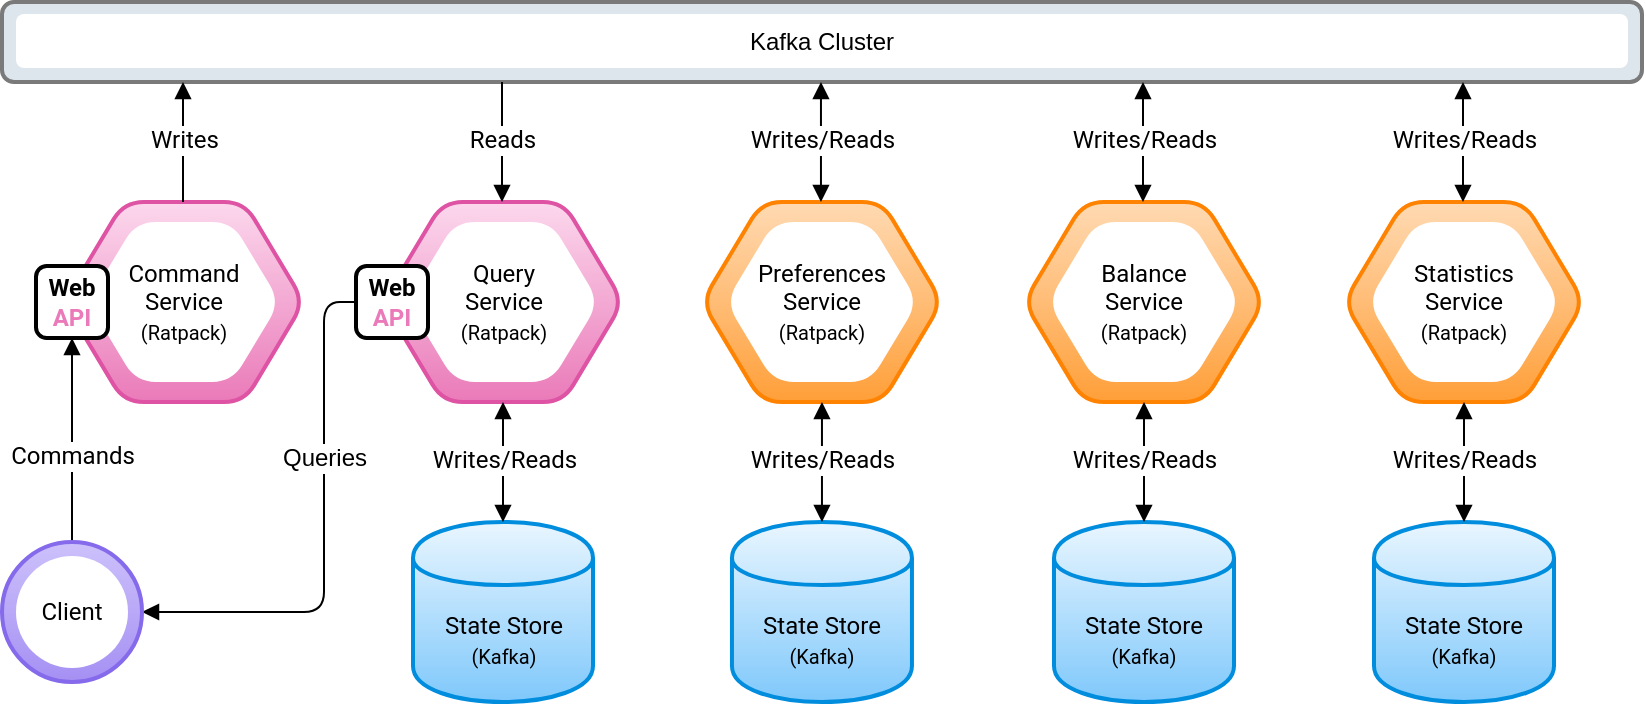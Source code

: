 <mxfile version="12.6.5" type="device"><diagram id="gumVjUJAdA8jJtAWi2tG" name="Page-1"><mxGraphModel dx="946" dy="680" grid="1" gridSize="10" guides="1" tooltips="1" connect="1" arrows="1" fold="1" page="1" pageScale="1.1" pageWidth="827" pageHeight="1169" math="0" shadow="0" extFonts="Roboto^https://fonts.googleapis.com/css?family=Roboto"><root><mxCell id="0"/><mxCell id="1" parent="0"/><mxCell id="iTnnz1jXLDBbId_D0GkB-94" value="" style="shape=hexagon;perimeter=hexagonPerimeter2;whiteSpace=wrap;html=1;strokeWidth=2;fillColor=#FFDAB3;gradientColor=#FF9F39;rounded=1;comic=0;strokeColor=#ff8300;" vertex="1" parent="1"><mxGeometry x="379.98" y="140" width="120" height="100" as="geometry"/></mxCell><mxCell id="iTnnz1jXLDBbId_D0GkB-95" value="Preferences&lt;br&gt;Service&lt;br&gt;&lt;font style=&quot;font-size: 10px&quot;&gt;(Ratpack)&lt;/font&gt;" style="shape=hexagon;perimeter=hexagonPerimeter2;whiteSpace=wrap;html=1;strokeWidth=1;fillColor=#FFFFFF;gradientColor=#FFFFFF;dashed=1;fontFamily=Roboto;FType=g;rounded=1;comic=0;strokeColor=none;" vertex="1" parent="1"><mxGeometry x="391.98" y="150" width="96" height="80" as="geometry"/></mxCell><mxCell id="iTnnz1jXLDBbId_D0GkB-96" value="&lt;font face=&quot;Roboto&quot;&gt;State Store&lt;br&gt;&lt;font style=&quot;font-size: 10px&quot;&gt;(Kafka)&lt;/font&gt;&lt;/font&gt;" style="shape=cylinder;whiteSpace=wrap;html=1;boundedLbl=1;backgroundOutline=1;strokeWidth=2;fillColor=#E9F6FF;gradientColor=#7FC8FB;shadow=0;strokeColor=#008dde;" vertex="1" parent="1"><mxGeometry x="394.98" y="300" width="90" height="90" as="geometry"/></mxCell><mxCell id="iTnnz1jXLDBbId_D0GkB-97" value="" style="endArrow=block;startArrow=block;html=1;entryX=0.5;entryY=1;entryDx=0;entryDy=0;exitX=0.5;exitY=0;exitDx=0;exitDy=0;startFill=1;endFill=1;" edge="1" parent="1" source="iTnnz1jXLDBbId_D0GkB-96" target="iTnnz1jXLDBbId_D0GkB-94"><mxGeometry width="50" height="50" relative="1" as="geometry"><mxPoint x="509.98" y="320" as="sourcePoint"/><mxPoint x="559.98" y="270" as="targetPoint"/></mxGeometry></mxCell><mxCell id="iTnnz1jXLDBbId_D0GkB-98" value="&lt;font face=&quot;Roboto&quot; style=&quot;font-size: 12px&quot;&gt;Writes/Reads&lt;/font&gt;" style="text;html=1;align=center;verticalAlign=middle;resizable=0;points=[];labelBackgroundColor=#ffffff;spacing=2;spacingTop=-5;" vertex="1" connectable="0" parent="iTnnz1jXLDBbId_D0GkB-97"><mxGeometry x="-0.05" y="-1" relative="1" as="geometry"><mxPoint x="-1" as="offset"/></mxGeometry></mxCell><mxCell id="iTnnz1jXLDBbId_D0GkB-99" value="" style="rounded=1;whiteSpace=wrap;html=1;strokeWidth=2;fillColor=#DEE6ED;gradientColor=none;strokeColor=#7A7A7A;" vertex="1" parent="1"><mxGeometry x="30" y="40" width="820" height="40" as="geometry"/></mxCell><mxCell id="iTnnz1jXLDBbId_D0GkB-100" value="Kafka Cluster" style="rounded=1;whiteSpace=wrap;html=1;strokeWidth=1;fillColor=#FFFFFF;gradientColor=none;dashed=1;perimeterSpacing=0;strokeColor=none;" vertex="1" parent="1"><mxGeometry x="37" y="46" width="806" height="27" as="geometry"/></mxCell><mxCell id="iTnnz1jXLDBbId_D0GkB-101" style="edgeStyle=orthogonalEdgeStyle;rounded=0;orthogonalLoop=1;jettySize=auto;html=1;exitX=0.5;exitY=1;exitDx=0;exitDy=0;startArrow=block;startFill=1;endArrow=block;endFill=1;" edge="1" parent="1" source="iTnnz1jXLDBbId_D0GkB-96" target="iTnnz1jXLDBbId_D0GkB-96"><mxGeometry relative="1" as="geometry"/></mxCell><mxCell id="iTnnz1jXLDBbId_D0GkB-102" value="" style="endArrow=block;startArrow=block;html=1;entryX=0.5;entryY=1;entryDx=0;entryDy=0;exitX=0.5;exitY=0;exitDx=0;exitDy=0;startFill=1;endFill=1;" edge="1" parent="1"><mxGeometry width="50" height="50" relative="1" as="geometry"><mxPoint x="439.48" y="140" as="sourcePoint"/><mxPoint x="439.48" y="80" as="targetPoint"/></mxGeometry></mxCell><mxCell id="iTnnz1jXLDBbId_D0GkB-103" value="&lt;font face=&quot;Roboto&quot; style=&quot;font-size: 12px&quot;&gt;Writes/Reads&lt;/font&gt;" style="text;html=1;align=center;verticalAlign=middle;resizable=0;points=[];labelBackgroundColor=#ffffff;spacing=2;spacingTop=-5;" vertex="1" connectable="0" parent="iTnnz1jXLDBbId_D0GkB-102"><mxGeometry x="-0.05" y="-1" relative="1" as="geometry"><mxPoint x="-1" as="offset"/></mxGeometry></mxCell><mxCell id="iTnnz1jXLDBbId_D0GkB-104" value="" style="shape=hexagon;perimeter=hexagonPerimeter2;whiteSpace=wrap;html=1;strokeWidth=2;fillColor=#FFDAB3;gradientColor=#FF9F39;rounded=1;comic=0;strokeColor=#ff8300;" vertex="1" parent="1"><mxGeometry x="541" y="140" width="120" height="100" as="geometry"/></mxCell><mxCell id="iTnnz1jXLDBbId_D0GkB-105" value="Balance&lt;br&gt;Service&lt;br&gt;&lt;font style=&quot;font-size: 10px&quot;&gt;(Ratpack)&lt;/font&gt;" style="shape=hexagon;perimeter=hexagonPerimeter2;whiteSpace=wrap;html=1;strokeWidth=1;fillColor=#FFFFFF;gradientColor=#FFFFFF;dashed=1;fontFamily=Roboto;FType=g;rounded=1;comic=0;strokeColor=none;" vertex="1" parent="1"><mxGeometry x="553" y="150" width="96" height="80" as="geometry"/></mxCell><mxCell id="iTnnz1jXLDBbId_D0GkB-106" value="&lt;font face=&quot;Roboto&quot;&gt;State Store&lt;br&gt;&lt;font style=&quot;font-size: 10px&quot;&gt;(Kafka)&lt;/font&gt;&lt;/font&gt;" style="shape=cylinder;whiteSpace=wrap;html=1;boundedLbl=1;backgroundOutline=1;strokeWidth=2;fillColor=#E9F6FF;gradientColor=#7FC8FB;shadow=0;strokeColor=#008dde;" vertex="1" parent="1"><mxGeometry x="556" y="300" width="90" height="90" as="geometry"/></mxCell><mxCell id="iTnnz1jXLDBbId_D0GkB-107" value="" style="endArrow=block;startArrow=block;html=1;entryX=0.5;entryY=1;entryDx=0;entryDy=0;exitX=0.5;exitY=0;exitDx=0;exitDy=0;startFill=1;endFill=1;" edge="1" parent="1" source="iTnnz1jXLDBbId_D0GkB-106" target="iTnnz1jXLDBbId_D0GkB-104"><mxGeometry width="50" height="50" relative="1" as="geometry"><mxPoint x="671" y="320" as="sourcePoint"/><mxPoint x="721" y="270" as="targetPoint"/></mxGeometry></mxCell><mxCell id="iTnnz1jXLDBbId_D0GkB-108" value="&lt;font face=&quot;Roboto&quot; style=&quot;font-size: 12px&quot;&gt;Writes/Reads&lt;/font&gt;" style="text;html=1;align=center;verticalAlign=middle;resizable=0;points=[];labelBackgroundColor=#ffffff;spacing=2;spacingTop=-5;" vertex="1" connectable="0" parent="iTnnz1jXLDBbId_D0GkB-107"><mxGeometry x="-0.05" y="-1" relative="1" as="geometry"><mxPoint x="-1" as="offset"/></mxGeometry></mxCell><mxCell id="iTnnz1jXLDBbId_D0GkB-109" style="edgeStyle=orthogonalEdgeStyle;rounded=0;orthogonalLoop=1;jettySize=auto;html=1;exitX=0.5;exitY=1;exitDx=0;exitDy=0;startArrow=block;startFill=1;endArrow=block;endFill=1;" edge="1" parent="1" source="iTnnz1jXLDBbId_D0GkB-106" target="iTnnz1jXLDBbId_D0GkB-106"><mxGeometry relative="1" as="geometry"/></mxCell><mxCell id="iTnnz1jXLDBbId_D0GkB-110" value="" style="endArrow=block;startArrow=block;html=1;entryX=0.5;entryY=1;entryDx=0;entryDy=0;exitX=0.5;exitY=0;exitDx=0;exitDy=0;startFill=1;endFill=1;" edge="1" parent="1"><mxGeometry width="50" height="50" relative="1" as="geometry"><mxPoint x="600.5" y="140" as="sourcePoint"/><mxPoint x="600.5" y="80" as="targetPoint"/></mxGeometry></mxCell><mxCell id="iTnnz1jXLDBbId_D0GkB-111" value="&lt;font face=&quot;Roboto&quot; style=&quot;font-size: 12px&quot;&gt;Writes/Reads&lt;/font&gt;" style="text;html=1;align=center;verticalAlign=middle;resizable=0;points=[];labelBackgroundColor=#ffffff;spacing=2;spacingTop=-5;" vertex="1" connectable="0" parent="iTnnz1jXLDBbId_D0GkB-110"><mxGeometry x="-0.05" y="-1" relative="1" as="geometry"><mxPoint x="-1" as="offset"/></mxGeometry></mxCell><mxCell id="iTnnz1jXLDBbId_D0GkB-112" value="" style="shape=hexagon;perimeter=hexagonPerimeter2;whiteSpace=wrap;html=1;strokeWidth=2;fillColor=#FFDAB3;gradientColor=#FF9F39;rounded=1;comic=0;strokeColor=#ff8300;" vertex="1" parent="1"><mxGeometry x="701" y="140" width="120" height="100" as="geometry"/></mxCell><mxCell id="iTnnz1jXLDBbId_D0GkB-113" value="Statistics&lt;br&gt;Service&lt;br&gt;&lt;font style=&quot;font-size: 10px&quot;&gt;(Ratpack)&lt;/font&gt;" style="shape=hexagon;perimeter=hexagonPerimeter2;whiteSpace=wrap;html=1;strokeWidth=1;fillColor=#FFFFFF;gradientColor=#FFFFFF;dashed=1;fontFamily=Roboto;FType=g;rounded=1;comic=0;strokeColor=none;" vertex="1" parent="1"><mxGeometry x="713" y="150" width="96" height="80" as="geometry"/></mxCell><mxCell id="iTnnz1jXLDBbId_D0GkB-114" value="&lt;font face=&quot;Roboto&quot;&gt;State Store&lt;br&gt;&lt;font style=&quot;font-size: 10px&quot;&gt;(Kafka)&lt;/font&gt;&lt;/font&gt;" style="shape=cylinder;whiteSpace=wrap;html=1;boundedLbl=1;backgroundOutline=1;strokeWidth=2;fillColor=#E9F6FF;gradientColor=#7FC8FB;shadow=0;strokeColor=#008dde;" vertex="1" parent="1"><mxGeometry x="716" y="300" width="90" height="90" as="geometry"/></mxCell><mxCell id="iTnnz1jXLDBbId_D0GkB-115" value="" style="endArrow=block;startArrow=block;html=1;entryX=0.5;entryY=1;entryDx=0;entryDy=0;exitX=0.5;exitY=0;exitDx=0;exitDy=0;startFill=1;endFill=1;" edge="1" parent="1" source="iTnnz1jXLDBbId_D0GkB-114" target="iTnnz1jXLDBbId_D0GkB-112"><mxGeometry width="50" height="50" relative="1" as="geometry"><mxPoint x="831" y="320" as="sourcePoint"/><mxPoint x="881" y="270" as="targetPoint"/></mxGeometry></mxCell><mxCell id="iTnnz1jXLDBbId_D0GkB-116" value="&lt;font face=&quot;Roboto&quot; style=&quot;font-size: 12px&quot;&gt;Writes/Reads&lt;/font&gt;" style="text;html=1;align=center;verticalAlign=middle;resizable=0;points=[];labelBackgroundColor=#ffffff;spacing=2;spacingTop=-5;" vertex="1" connectable="0" parent="iTnnz1jXLDBbId_D0GkB-115"><mxGeometry x="-0.05" y="-1" relative="1" as="geometry"><mxPoint x="-1" as="offset"/></mxGeometry></mxCell><mxCell id="iTnnz1jXLDBbId_D0GkB-117" style="edgeStyle=orthogonalEdgeStyle;rounded=0;orthogonalLoop=1;jettySize=auto;html=1;exitX=0.5;exitY=1;exitDx=0;exitDy=0;startArrow=block;startFill=1;endArrow=block;endFill=1;" edge="1" parent="1" source="iTnnz1jXLDBbId_D0GkB-114" target="iTnnz1jXLDBbId_D0GkB-114"><mxGeometry relative="1" as="geometry"/></mxCell><mxCell id="iTnnz1jXLDBbId_D0GkB-118" value="" style="endArrow=block;startArrow=block;html=1;entryX=0.5;entryY=1;entryDx=0;entryDy=0;exitX=0.5;exitY=0;exitDx=0;exitDy=0;startFill=1;endFill=1;" edge="1" parent="1"><mxGeometry width="50" height="50" relative="1" as="geometry"><mxPoint x="760.5" y="140" as="sourcePoint"/><mxPoint x="760.5" y="80" as="targetPoint"/></mxGeometry></mxCell><mxCell id="iTnnz1jXLDBbId_D0GkB-119" value="&lt;font face=&quot;Roboto&quot; style=&quot;font-size: 12px&quot;&gt;Writes/Reads&lt;/font&gt;" style="text;html=1;align=center;verticalAlign=middle;resizable=0;points=[];labelBackgroundColor=#ffffff;spacing=2;spacingTop=-5;" vertex="1" connectable="0" parent="iTnnz1jXLDBbId_D0GkB-118"><mxGeometry x="-0.05" y="-1" relative="1" as="geometry"><mxPoint x="-1" as="offset"/></mxGeometry></mxCell><mxCell id="iTnnz1jXLDBbId_D0GkB-120" value="" style="shape=hexagon;perimeter=hexagonPerimeter2;whiteSpace=wrap;html=1;strokeWidth=2;fillColor=#FCD8ED;gradientColor=#EA7AB9;rounded=1;comic=0;strokeColor=#de53a3;" vertex="1" parent="1"><mxGeometry x="220.5" y="140" width="120" height="100" as="geometry"/></mxCell><mxCell id="iTnnz1jXLDBbId_D0GkB-121" value="Query&lt;br&gt;Service&lt;br&gt;&lt;font style=&quot;font-size: 10px&quot;&gt;(Ratpack)&lt;/font&gt;" style="shape=hexagon;perimeter=hexagonPerimeter2;whiteSpace=wrap;html=1;strokeWidth=1;fillColor=#FFFFFF;gradientColor=#FFFFFF;dashed=1;fontFamily=Roboto;FType=g;rounded=1;comic=0;strokeColor=none;" vertex="1" parent="1"><mxGeometry x="232.5" y="150" width="96" height="80" as="geometry"/></mxCell><mxCell id="iTnnz1jXLDBbId_D0GkB-122" value="&lt;font face=&quot;Roboto&quot;&gt;State Store&lt;br&gt;&lt;font style=&quot;font-size: 10px&quot;&gt;(Kafka)&lt;/font&gt;&lt;/font&gt;" style="shape=cylinder;whiteSpace=wrap;html=1;boundedLbl=1;backgroundOutline=1;strokeWidth=2;fillColor=#E9F6FF;gradientColor=#7FC8FB;shadow=0;strokeColor=#008dde;" vertex="1" parent="1"><mxGeometry x="235.5" y="300" width="90" height="90" as="geometry"/></mxCell><mxCell id="iTnnz1jXLDBbId_D0GkB-123" value="" style="endArrow=block;startArrow=block;html=1;entryX=0.5;entryY=1;entryDx=0;entryDy=0;exitX=0.5;exitY=0;exitDx=0;exitDy=0;startFill=1;endFill=1;" edge="1" parent="1" source="iTnnz1jXLDBbId_D0GkB-122" target="iTnnz1jXLDBbId_D0GkB-120"><mxGeometry width="50" height="50" relative="1" as="geometry"><mxPoint x="350.5" y="320" as="sourcePoint"/><mxPoint x="400.5" y="270" as="targetPoint"/></mxGeometry></mxCell><mxCell id="iTnnz1jXLDBbId_D0GkB-124" value="&lt;font face=&quot;Roboto&quot; style=&quot;font-size: 12px&quot;&gt;Writes/Reads&lt;/font&gt;" style="text;html=1;align=center;verticalAlign=middle;resizable=0;points=[];labelBackgroundColor=#ffffff;spacing=2;spacingTop=-5;" vertex="1" connectable="0" parent="iTnnz1jXLDBbId_D0GkB-123"><mxGeometry x="-0.05" y="-1" relative="1" as="geometry"><mxPoint x="-1" as="offset"/></mxGeometry></mxCell><mxCell id="iTnnz1jXLDBbId_D0GkB-125" style="edgeStyle=orthogonalEdgeStyle;rounded=0;orthogonalLoop=1;jettySize=auto;html=1;exitX=0.5;exitY=1;exitDx=0;exitDy=0;startArrow=block;startFill=1;endArrow=block;endFill=1;" edge="1" parent="1" source="iTnnz1jXLDBbId_D0GkB-122" target="iTnnz1jXLDBbId_D0GkB-122"><mxGeometry relative="1" as="geometry"/></mxCell><mxCell id="iTnnz1jXLDBbId_D0GkB-126" value="" style="endArrow=none;startArrow=block;html=1;entryX=0.5;entryY=1;entryDx=0;entryDy=0;exitX=0.5;exitY=0;exitDx=0;exitDy=0;startFill=1;endFill=0;" edge="1" parent="1"><mxGeometry width="50" height="50" relative="1" as="geometry"><mxPoint x="280" y="140" as="sourcePoint"/><mxPoint x="280" y="80" as="targetPoint"/></mxGeometry></mxCell><mxCell id="iTnnz1jXLDBbId_D0GkB-127" value="&lt;font face=&quot;Roboto&quot; style=&quot;font-size: 12px&quot;&gt;Reads&lt;/font&gt;" style="text;html=1;align=center;verticalAlign=middle;resizable=0;points=[];labelBackgroundColor=#ffffff;spacing=2;spacingTop=-5;" vertex="1" connectable="0" parent="iTnnz1jXLDBbId_D0GkB-126"><mxGeometry x="-0.05" y="-1" relative="1" as="geometry"><mxPoint x="-1" as="offset"/></mxGeometry></mxCell><mxCell id="iTnnz1jXLDBbId_D0GkB-128" value="" style="shape=hexagon;perimeter=hexagonPerimeter2;whiteSpace=wrap;html=1;strokeWidth=2;fillColor=#FCD8ED;gradientColor=#EA7AB9;rounded=1;comic=0;strokeColor=#de53a3;" vertex="1" parent="1"><mxGeometry x="61.0" y="140" width="120" height="100" as="geometry"/></mxCell><mxCell id="iTnnz1jXLDBbId_D0GkB-129" value="Command&lt;br&gt;Service&lt;br&gt;&lt;font style=&quot;font-size: 10px&quot;&gt;(Ratpack)&lt;/font&gt;" style="shape=hexagon;perimeter=hexagonPerimeter2;whiteSpace=wrap;html=1;strokeWidth=1;fillColor=#FFFFFF;gradientColor=#FFFFFF;dashed=1;fontFamily=Roboto;FType=g;rounded=1;comic=0;strokeColor=none;" vertex="1" parent="1"><mxGeometry x="73.0" y="150" width="96" height="80" as="geometry"/></mxCell><mxCell id="iTnnz1jXLDBbId_D0GkB-130" value="" style="endArrow=block;startArrow=none;html=1;entryX=0.5;entryY=1;entryDx=0;entryDy=0;exitX=0.5;exitY=0;exitDx=0;exitDy=0;startFill=0;endFill=1;" edge="1" parent="1"><mxGeometry width="50" height="50" relative="1" as="geometry"><mxPoint x="120.5" y="140" as="sourcePoint"/><mxPoint x="120.5" y="80" as="targetPoint"/></mxGeometry></mxCell><mxCell id="iTnnz1jXLDBbId_D0GkB-131" value="&lt;font face=&quot;Roboto&quot; style=&quot;font-size: 12px&quot;&gt;Writes&lt;/font&gt;" style="text;html=1;align=center;verticalAlign=middle;resizable=0;points=[];labelBackgroundColor=#ffffff;spacing=2;spacingTop=-5;" vertex="1" connectable="0" parent="iTnnz1jXLDBbId_D0GkB-130"><mxGeometry x="-0.05" y="-1" relative="1" as="geometry"><mxPoint x="-1" as="offset"/></mxGeometry></mxCell><mxCell id="iTnnz1jXLDBbId_D0GkB-132" value="&lt;font face=&quot;Roboto&quot;&gt;&lt;b&gt;Web&lt;/b&gt;&lt;br&gt;&lt;font color=&quot;#ea7ab9&quot;&gt;&lt;b&gt;API&lt;/b&gt;&lt;/font&gt;&lt;/font&gt;" style="rounded=1;whiteSpace=wrap;html=1;shadow=0;comic=0;strokeWidth=2;fillColor=#FFF;gradientColor=none;" vertex="1" parent="1"><mxGeometry x="47" y="172" width="36" height="36" as="geometry"/></mxCell><mxCell id="iTnnz1jXLDBbId_D0GkB-133" value="&lt;font face=&quot;Roboto&quot;&gt;&lt;b&gt;Web&lt;/b&gt;&lt;br&gt;&lt;font color=&quot;#ea7ab9&quot;&gt;&lt;b&gt;API&lt;/b&gt;&lt;/font&gt;&lt;/font&gt;" style="rounded=1;whiteSpace=wrap;html=1;shadow=0;comic=0;strokeWidth=2;fillColor=#FFF;gradientColor=none;" vertex="1" parent="1"><mxGeometry x="207" y="172" width="36" height="36" as="geometry"/></mxCell><mxCell id="iTnnz1jXLDBbId_D0GkB-134" value="" style="endArrow=block;html=1;exitX=0.5;exitY=0;exitDx=0;exitDy=0;entryX=0.5;entryY=1;entryDx=0;entryDy=0;endFill=1;" edge="1" parent="1" source="iTnnz1jXLDBbId_D0GkB-138" target="iTnnz1jXLDBbId_D0GkB-132"><mxGeometry width="50" height="50" relative="1" as="geometry"><mxPoint x="31" y="300" as="sourcePoint"/><mxPoint x="81" y="250" as="targetPoint"/></mxGeometry></mxCell><mxCell id="iTnnz1jXLDBbId_D0GkB-135" value="&lt;font face=&quot;Roboto&quot;&gt;Commands&lt;/font&gt;" style="text;html=1;align=center;verticalAlign=middle;resizable=0;points=[];labelBackgroundColor=#ffffff;" vertex="1" connectable="0" parent="iTnnz1jXLDBbId_D0GkB-134"><mxGeometry x="0.02" y="-2" relative="1" as="geometry"><mxPoint x="-2" y="9" as="offset"/></mxGeometry></mxCell><mxCell id="iTnnz1jXLDBbId_D0GkB-136" value="" style="endArrow=block;html=1;entryX=1;entryY=0.5;entryDx=0;entryDy=0;endFill=1;exitX=0;exitY=0.5;exitDx=0;exitDy=0;edgeStyle=orthogonalEdgeStyle;" edge="1" parent="1" source="iTnnz1jXLDBbId_D0GkB-133" target="iTnnz1jXLDBbId_D0GkB-138"><mxGeometry width="50" height="50" relative="1" as="geometry"><mxPoint x="121" y="430" as="sourcePoint"/><mxPoint x="171" y="380" as="targetPoint"/><Array as="points"><mxPoint x="191" y="190"/><mxPoint x="191" y="345"/></Array></mxGeometry></mxCell><mxCell id="iTnnz1jXLDBbId_D0GkB-137" value="Queries" style="text;html=1;align=center;verticalAlign=middle;resizable=0;points=[];labelBackgroundColor=#ffffff;" vertex="1" connectable="0" parent="iTnnz1jXLDBbId_D0GkB-136"><mxGeometry x="-0.012" y="-2" relative="1" as="geometry"><mxPoint x="2" y="-36" as="offset"/></mxGeometry></mxCell><mxCell id="iTnnz1jXLDBbId_D0GkB-138" value="" style="ellipse;whiteSpace=wrap;html=1;aspect=fixed;rounded=1;shadow=0;comic=0;strokeColor=#856aeb;strokeWidth=2;fillColor=#A590F3;gradientColor=#CDC1FB;gradientDirection=north;" vertex="1" parent="1"><mxGeometry x="30" y="310" width="70" height="70" as="geometry"/></mxCell><mxCell id="iTnnz1jXLDBbId_D0GkB-139" value="&lt;font face=&quot;Roboto&quot;&gt;Client&lt;/font&gt;" style="ellipse;whiteSpace=wrap;html=1;aspect=fixed;rounded=1;shadow=0;comic=0;strokeColor=none;strokeWidth=1;fillColor=#FFF;gradientColor=none;" vertex="1" parent="1"><mxGeometry x="37" y="317" width="56" height="56" as="geometry"/></mxCell></root></mxGraphModel></diagram></mxfile>